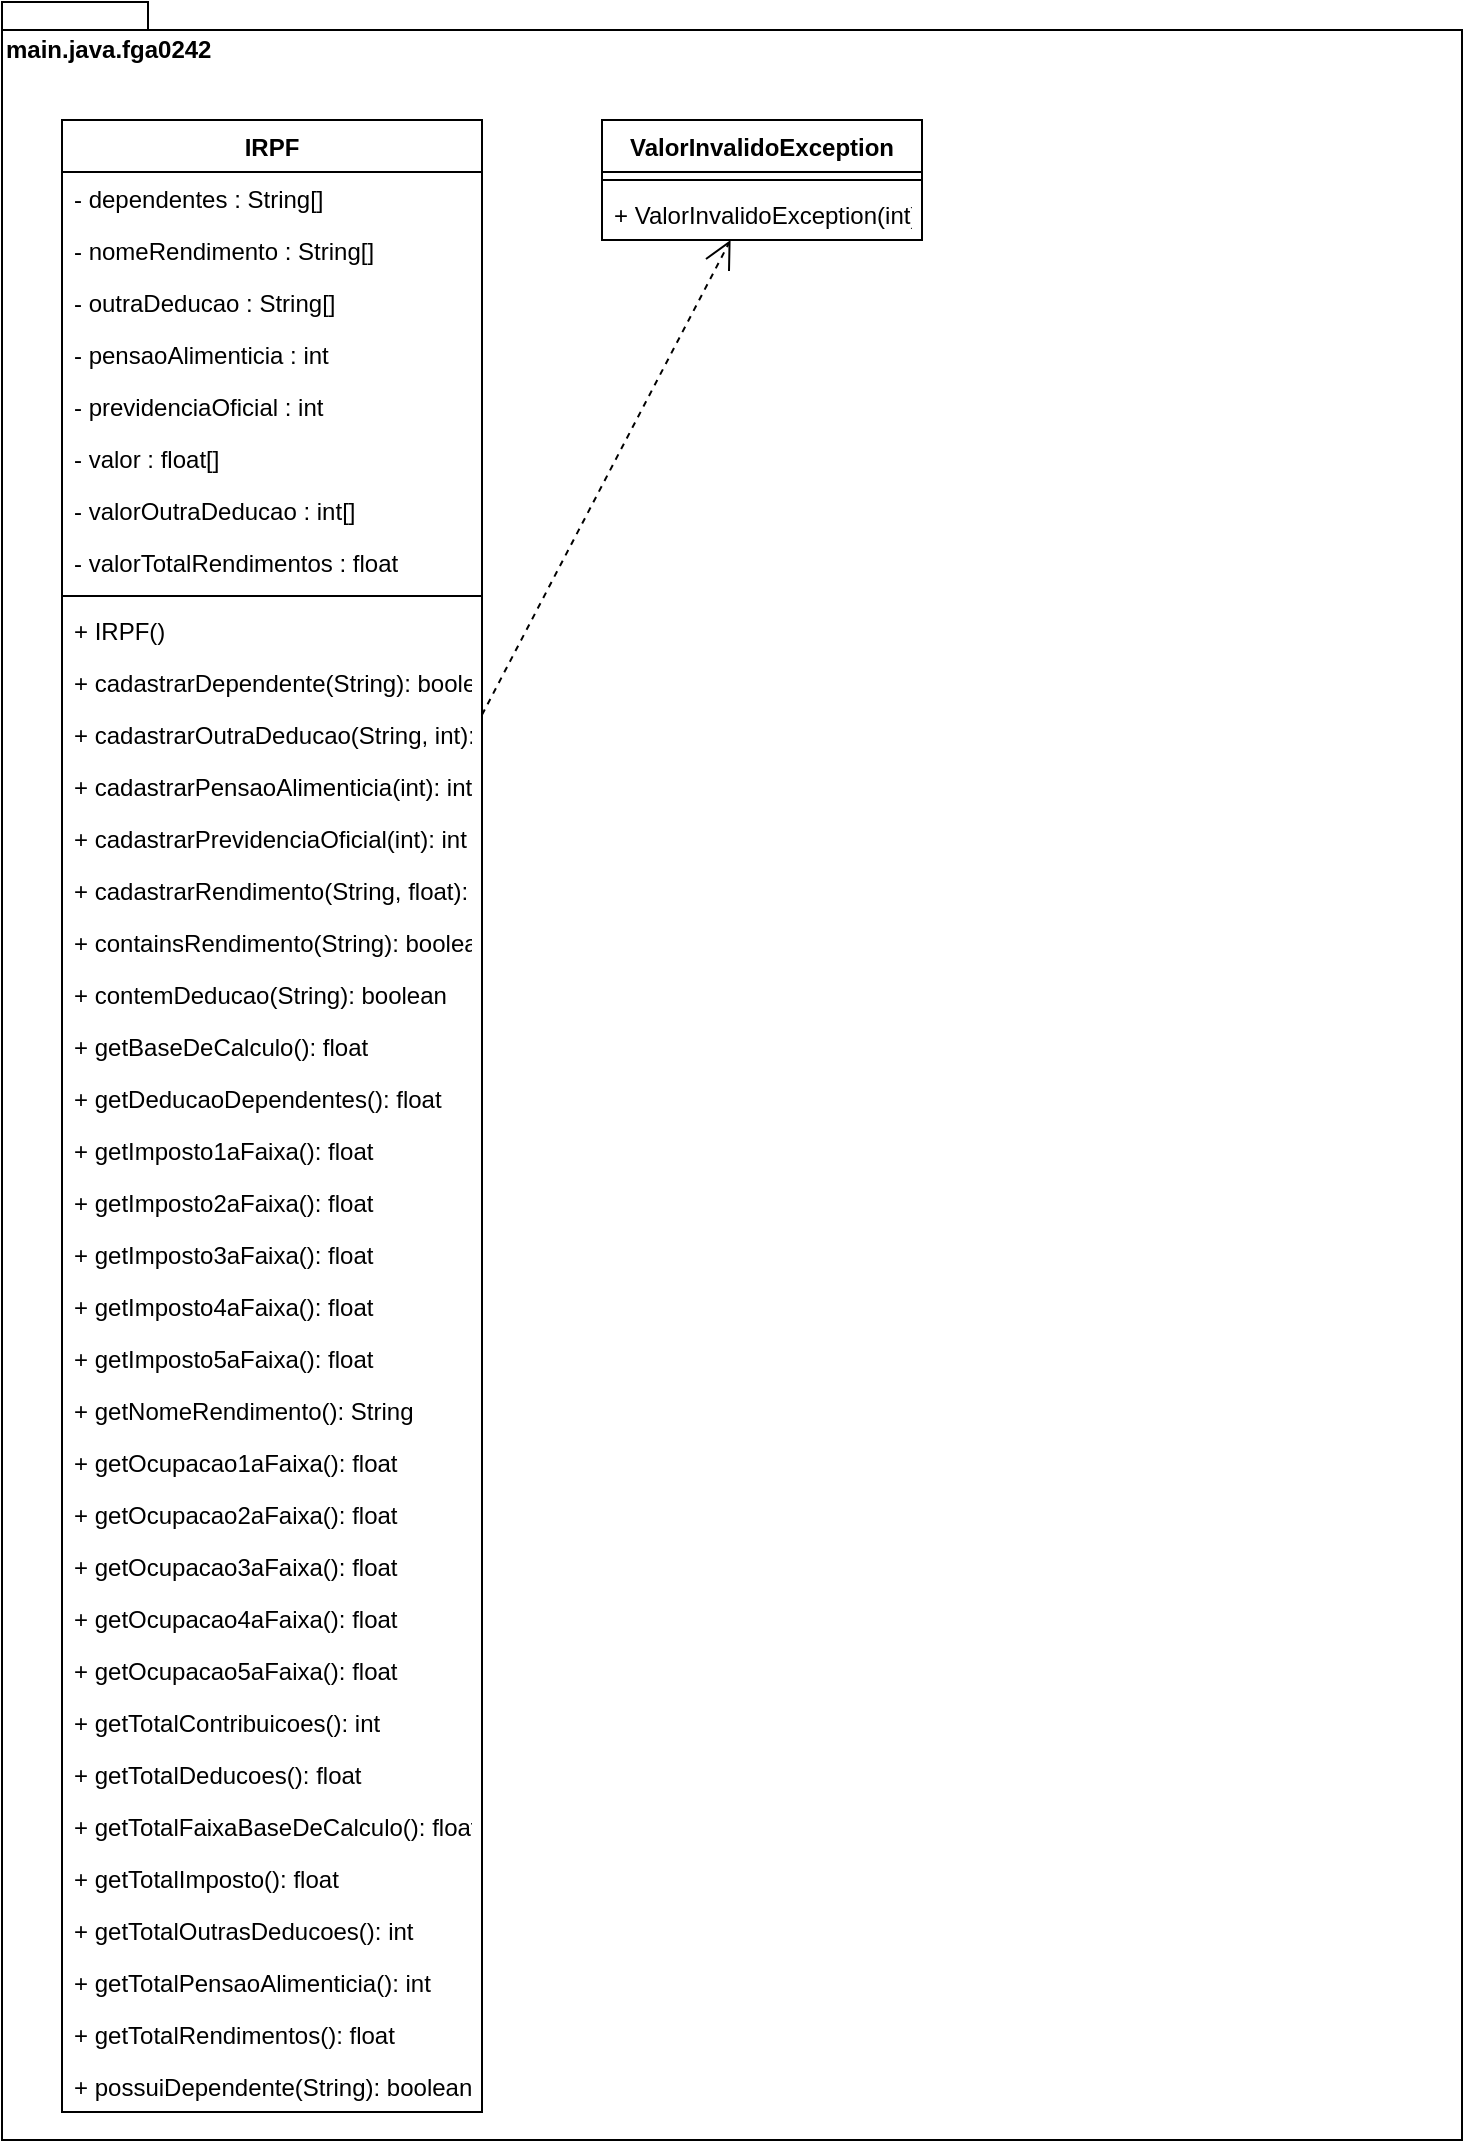 <mxfile version="20.2.3" type="device"><diagram id="H_Sx_ZxfstEQ2gM5ar2E" name="Page-1"><mxGraphModel dx="1348" dy="805" grid="1" gridSize="10" guides="1" tooltips="1" connect="1" arrows="1" fold="1" page="1" pageScale="1" pageWidth="850" pageHeight="1100" math="0" shadow="0"><root><mxCell id="0"/><mxCell id="1" parent="0"/><mxCell id="uQItnQa-9OHhAV1Y2LZL-1" value="main.java.fga0242" style="shape=folder;fontStyle=1;spacingTop=10;tabWidth=40;tabHeight=14;tabPosition=left;html=1;align=left;horizontal=1;verticalAlign=top;" vertex="1" parent="1"><mxGeometry x="40" y="41" width="730" height="1069" as="geometry"/></mxCell><mxCell id="uQItnQa-9OHhAV1Y2LZL-2" value="IRPF" style="swimlane;fontStyle=1;align=center;verticalAlign=top;childLayout=stackLayout;horizontal=1;startSize=26;horizontalStack=0;resizeParent=1;resizeParentMax=0;resizeLast=0;collapsible=1;marginBottom=0;" vertex="1" parent="1"><mxGeometry x="70" y="100" width="210" height="996" as="geometry"/></mxCell><mxCell id="uQItnQa-9OHhAV1Y2LZL-3" value="- dependentes : String[]&#10;" style="text;strokeColor=none;fillColor=none;align=left;verticalAlign=top;spacingLeft=4;spacingRight=4;overflow=hidden;rotatable=0;points=[[0,0.5],[1,0.5]];portConstraint=eastwest;" vertex="1" parent="uQItnQa-9OHhAV1Y2LZL-2"><mxGeometry y="26" width="210" height="26" as="geometry"/></mxCell><mxCell id="uQItnQa-9OHhAV1Y2LZL-7" value="- nomeRendimento : String[]" style="text;strokeColor=none;fillColor=none;align=left;verticalAlign=top;spacingLeft=4;spacingRight=4;overflow=hidden;rotatable=0;points=[[0,0.5],[1,0.5]];portConstraint=eastwest;" vertex="1" parent="uQItnQa-9OHhAV1Y2LZL-2"><mxGeometry y="52" width="210" height="26" as="geometry"/></mxCell><mxCell id="uQItnQa-9OHhAV1Y2LZL-13" value="- outraDeducao : String[]" style="text;strokeColor=none;fillColor=none;align=left;verticalAlign=top;spacingLeft=4;spacingRight=4;overflow=hidden;rotatable=0;points=[[0,0.5],[1,0.5]];portConstraint=eastwest;" vertex="1" parent="uQItnQa-9OHhAV1Y2LZL-2"><mxGeometry y="78" width="210" height="26" as="geometry"/></mxCell><mxCell id="uQItnQa-9OHhAV1Y2LZL-12" value="- pensaoAlimenticia : int" style="text;strokeColor=none;fillColor=none;align=left;verticalAlign=top;spacingLeft=4;spacingRight=4;overflow=hidden;rotatable=0;points=[[0,0.5],[1,0.5]];portConstraint=eastwest;" vertex="1" parent="uQItnQa-9OHhAV1Y2LZL-2"><mxGeometry y="104" width="210" height="26" as="geometry"/></mxCell><mxCell id="uQItnQa-9OHhAV1Y2LZL-11" value="- previdenciaOficial : int" style="text;strokeColor=none;fillColor=none;align=left;verticalAlign=top;spacingLeft=4;spacingRight=4;overflow=hidden;rotatable=0;points=[[0,0.5],[1,0.5]];portConstraint=eastwest;" vertex="1" parent="uQItnQa-9OHhAV1Y2LZL-2"><mxGeometry y="130" width="210" height="26" as="geometry"/></mxCell><mxCell id="uQItnQa-9OHhAV1Y2LZL-10" value="- valor : float[]" style="text;strokeColor=none;fillColor=none;align=left;verticalAlign=top;spacingLeft=4;spacingRight=4;overflow=hidden;rotatable=0;points=[[0,0.5],[1,0.5]];portConstraint=eastwest;" vertex="1" parent="uQItnQa-9OHhAV1Y2LZL-2"><mxGeometry y="156" width="210" height="26" as="geometry"/></mxCell><mxCell id="uQItnQa-9OHhAV1Y2LZL-9" value="- valorOutraDeducao : int[]" style="text;strokeColor=none;fillColor=none;align=left;verticalAlign=top;spacingLeft=4;spacingRight=4;overflow=hidden;rotatable=0;points=[[0,0.5],[1,0.5]];portConstraint=eastwest;" vertex="1" parent="uQItnQa-9OHhAV1Y2LZL-2"><mxGeometry y="182" width="210" height="26" as="geometry"/></mxCell><mxCell id="uQItnQa-9OHhAV1Y2LZL-8" value="- valorTotalRendimentos : float" style="text;strokeColor=none;fillColor=none;align=left;verticalAlign=top;spacingLeft=4;spacingRight=4;overflow=hidden;rotatable=0;points=[[0,0.5],[1,0.5]];portConstraint=eastwest;" vertex="1" parent="uQItnQa-9OHhAV1Y2LZL-2"><mxGeometry y="208" width="210" height="26" as="geometry"/></mxCell><mxCell id="uQItnQa-9OHhAV1Y2LZL-4" value="" style="line;strokeWidth=1;fillColor=none;align=left;verticalAlign=middle;spacingTop=-1;spacingLeft=3;spacingRight=3;rotatable=0;labelPosition=right;points=[];portConstraint=eastwest;" vertex="1" parent="uQItnQa-9OHhAV1Y2LZL-2"><mxGeometry y="234" width="210" height="8" as="geometry"/></mxCell><mxCell id="uQItnQa-9OHhAV1Y2LZL-5" value="+ IRPF()" style="text;strokeColor=none;fillColor=none;align=left;verticalAlign=top;spacingLeft=4;spacingRight=4;overflow=hidden;rotatable=0;points=[[0,0.5],[1,0.5]];portConstraint=eastwest;" vertex="1" parent="uQItnQa-9OHhAV1Y2LZL-2"><mxGeometry y="242" width="210" height="26" as="geometry"/></mxCell><mxCell id="uQItnQa-9OHhAV1Y2LZL-15" value="+ cadastrarDependente(String): boolean " style="text;strokeColor=none;fillColor=none;align=left;verticalAlign=top;spacingLeft=4;spacingRight=4;overflow=hidden;rotatable=0;points=[[0,0.5],[1,0.5]];portConstraint=eastwest;" vertex="1" parent="uQItnQa-9OHhAV1Y2LZL-2"><mxGeometry y="268" width="210" height="26" as="geometry"/></mxCell><mxCell id="uQItnQa-9OHhAV1Y2LZL-16" value="+ cadastrarOutraDeducao(String, int): void" style="text;strokeColor=none;fillColor=none;align=left;verticalAlign=top;spacingLeft=4;spacingRight=4;overflow=hidden;rotatable=0;points=[[0,0.5],[1,0.5]];portConstraint=eastwest;" vertex="1" parent="uQItnQa-9OHhAV1Y2LZL-2"><mxGeometry y="294" width="210" height="26" as="geometry"/></mxCell><mxCell id="uQItnQa-9OHhAV1Y2LZL-17" value="+ cadastrarPensaoAlimenticia(int): int" style="text;strokeColor=none;fillColor=none;align=left;verticalAlign=top;spacingLeft=4;spacingRight=4;overflow=hidden;rotatable=0;points=[[0,0.5],[1,0.5]];portConstraint=eastwest;" vertex="1" parent="uQItnQa-9OHhAV1Y2LZL-2"><mxGeometry y="320" width="210" height="26" as="geometry"/></mxCell><mxCell id="uQItnQa-9OHhAV1Y2LZL-18" value="+ cadastrarPrevidenciaOficial(int): int" style="text;strokeColor=none;fillColor=none;align=left;verticalAlign=top;spacingLeft=4;spacingRight=4;overflow=hidden;rotatable=0;points=[[0,0.5],[1,0.5]];portConstraint=eastwest;" vertex="1" parent="uQItnQa-9OHhAV1Y2LZL-2"><mxGeometry y="346" width="210" height="26" as="geometry"/></mxCell><mxCell id="uQItnQa-9OHhAV1Y2LZL-19" value="+ cadastrarRendimento(String, float): float" style="text;strokeColor=none;fillColor=none;align=left;verticalAlign=top;spacingLeft=4;spacingRight=4;overflow=hidden;rotatable=0;points=[[0,0.5],[1,0.5]];portConstraint=eastwest;" vertex="1" parent="uQItnQa-9OHhAV1Y2LZL-2"><mxGeometry y="372" width="210" height="26" as="geometry"/></mxCell><mxCell id="uQItnQa-9OHhAV1Y2LZL-20" value="+ containsRendimento(String): boolean" style="text;strokeColor=none;fillColor=none;align=left;verticalAlign=top;spacingLeft=4;spacingRight=4;overflow=hidden;rotatable=0;points=[[0,0.5],[1,0.5]];portConstraint=eastwest;" vertex="1" parent="uQItnQa-9OHhAV1Y2LZL-2"><mxGeometry y="398" width="210" height="26" as="geometry"/></mxCell><mxCell id="uQItnQa-9OHhAV1Y2LZL-21" value="+ contemDeducao(String): boolean" style="text;strokeColor=none;fillColor=none;align=left;verticalAlign=top;spacingLeft=4;spacingRight=4;overflow=hidden;rotatable=0;points=[[0,0.5],[1,0.5]];portConstraint=eastwest;" vertex="1" parent="uQItnQa-9OHhAV1Y2LZL-2"><mxGeometry y="424" width="210" height="26" as="geometry"/></mxCell><mxCell id="uQItnQa-9OHhAV1Y2LZL-22" value="+ getBaseDeCalculo(): float" style="text;strokeColor=none;fillColor=none;align=left;verticalAlign=top;spacingLeft=4;spacingRight=4;overflow=hidden;rotatable=0;points=[[0,0.5],[1,0.5]];portConstraint=eastwest;" vertex="1" parent="uQItnQa-9OHhAV1Y2LZL-2"><mxGeometry y="450" width="210" height="26" as="geometry"/></mxCell><mxCell id="uQItnQa-9OHhAV1Y2LZL-23" value="+ getDeducaoDependentes(): float" style="text;strokeColor=none;fillColor=none;align=left;verticalAlign=top;spacingLeft=4;spacingRight=4;overflow=hidden;rotatable=0;points=[[0,0.5],[1,0.5]];portConstraint=eastwest;" vertex="1" parent="uQItnQa-9OHhAV1Y2LZL-2"><mxGeometry y="476" width="210" height="26" as="geometry"/></mxCell><mxCell id="uQItnQa-9OHhAV1Y2LZL-24" value="+ getImposto1aFaixa(): float" style="text;strokeColor=none;fillColor=none;align=left;verticalAlign=top;spacingLeft=4;spacingRight=4;overflow=hidden;rotatable=0;points=[[0,0.5],[1,0.5]];portConstraint=eastwest;" vertex="1" parent="uQItnQa-9OHhAV1Y2LZL-2"><mxGeometry y="502" width="210" height="26" as="geometry"/></mxCell><mxCell id="uQItnQa-9OHhAV1Y2LZL-25" value="+ getImposto2aFaixa(): float" style="text;strokeColor=none;fillColor=none;align=left;verticalAlign=top;spacingLeft=4;spacingRight=4;overflow=hidden;rotatable=0;points=[[0,0.5],[1,0.5]];portConstraint=eastwest;" vertex="1" parent="uQItnQa-9OHhAV1Y2LZL-2"><mxGeometry y="528" width="210" height="26" as="geometry"/></mxCell><mxCell id="uQItnQa-9OHhAV1Y2LZL-26" value="+ getImposto3aFaixa(): float" style="text;strokeColor=none;fillColor=none;align=left;verticalAlign=top;spacingLeft=4;spacingRight=4;overflow=hidden;rotatable=0;points=[[0,0.5],[1,0.5]];portConstraint=eastwest;" vertex="1" parent="uQItnQa-9OHhAV1Y2LZL-2"><mxGeometry y="554" width="210" height="26" as="geometry"/></mxCell><mxCell id="uQItnQa-9OHhAV1Y2LZL-27" value="+ getImposto4aFaixa(): float" style="text;strokeColor=none;fillColor=none;align=left;verticalAlign=top;spacingLeft=4;spacingRight=4;overflow=hidden;rotatable=0;points=[[0,0.5],[1,0.5]];portConstraint=eastwest;" vertex="1" parent="uQItnQa-9OHhAV1Y2LZL-2"><mxGeometry y="580" width="210" height="26" as="geometry"/></mxCell><mxCell id="uQItnQa-9OHhAV1Y2LZL-28" value="+ getImposto5aFaixa(): float" style="text;strokeColor=none;fillColor=none;align=left;verticalAlign=top;spacingLeft=4;spacingRight=4;overflow=hidden;rotatable=0;points=[[0,0.5],[1,0.5]];portConstraint=eastwest;" vertex="1" parent="uQItnQa-9OHhAV1Y2LZL-2"><mxGeometry y="606" width="210" height="26" as="geometry"/></mxCell><mxCell id="uQItnQa-9OHhAV1Y2LZL-29" value="+ getNomeRendimento(): String" style="text;strokeColor=none;fillColor=none;align=left;verticalAlign=top;spacingLeft=4;spacingRight=4;overflow=hidden;rotatable=0;points=[[0,0.5],[1,0.5]];portConstraint=eastwest;" vertex="1" parent="uQItnQa-9OHhAV1Y2LZL-2"><mxGeometry y="632" width="210" height="26" as="geometry"/></mxCell><mxCell id="uQItnQa-9OHhAV1Y2LZL-30" value="+ getOcupacao1aFaixa(): float" style="text;strokeColor=none;fillColor=none;align=left;verticalAlign=top;spacingLeft=4;spacingRight=4;overflow=hidden;rotatable=0;points=[[0,0.5],[1,0.5]];portConstraint=eastwest;" vertex="1" parent="uQItnQa-9OHhAV1Y2LZL-2"><mxGeometry y="658" width="210" height="26" as="geometry"/></mxCell><mxCell id="uQItnQa-9OHhAV1Y2LZL-58" value="+ getOcupacao2aFaixa(): float" style="text;strokeColor=none;fillColor=none;align=left;verticalAlign=top;spacingLeft=4;spacingRight=4;overflow=hidden;rotatable=0;points=[[0,0.5],[1,0.5]];portConstraint=eastwest;" vertex="1" parent="uQItnQa-9OHhAV1Y2LZL-2"><mxGeometry y="684" width="210" height="26" as="geometry"/></mxCell><mxCell id="uQItnQa-9OHhAV1Y2LZL-59" value="+ getOcupacao3aFaixa(): float" style="text;strokeColor=none;fillColor=none;align=left;verticalAlign=top;spacingLeft=4;spacingRight=4;overflow=hidden;rotatable=0;points=[[0,0.5],[1,0.5]];portConstraint=eastwest;" vertex="1" parent="uQItnQa-9OHhAV1Y2LZL-2"><mxGeometry y="710" width="210" height="26" as="geometry"/></mxCell><mxCell id="uQItnQa-9OHhAV1Y2LZL-60" value="+ getOcupacao4aFaixa(): float" style="text;strokeColor=none;fillColor=none;align=left;verticalAlign=top;spacingLeft=4;spacingRight=4;overflow=hidden;rotatable=0;points=[[0,0.5],[1,0.5]];portConstraint=eastwest;" vertex="1" parent="uQItnQa-9OHhAV1Y2LZL-2"><mxGeometry y="736" width="210" height="26" as="geometry"/></mxCell><mxCell id="uQItnQa-9OHhAV1Y2LZL-61" value="+ getOcupacao5aFaixa(): float" style="text;strokeColor=none;fillColor=none;align=left;verticalAlign=top;spacingLeft=4;spacingRight=4;overflow=hidden;rotatable=0;points=[[0,0.5],[1,0.5]];portConstraint=eastwest;" vertex="1" parent="uQItnQa-9OHhAV1Y2LZL-2"><mxGeometry y="762" width="210" height="26" as="geometry"/></mxCell><mxCell id="uQItnQa-9OHhAV1Y2LZL-62" value="+ getTotalContribuicoes(): int" style="text;strokeColor=none;fillColor=none;align=left;verticalAlign=top;spacingLeft=4;spacingRight=4;overflow=hidden;rotatable=0;points=[[0,0.5],[1,0.5]];portConstraint=eastwest;" vertex="1" parent="uQItnQa-9OHhAV1Y2LZL-2"><mxGeometry y="788" width="210" height="26" as="geometry"/></mxCell><mxCell id="uQItnQa-9OHhAV1Y2LZL-63" value="+ getTotalDeducoes(): float" style="text;strokeColor=none;fillColor=none;align=left;verticalAlign=top;spacingLeft=4;spacingRight=4;overflow=hidden;rotatable=0;points=[[0,0.5],[1,0.5]];portConstraint=eastwest;" vertex="1" parent="uQItnQa-9OHhAV1Y2LZL-2"><mxGeometry y="814" width="210" height="26" as="geometry"/></mxCell><mxCell id="uQItnQa-9OHhAV1Y2LZL-64" value="+ getTotalFaixaBaseDeCalculo(): float" style="text;strokeColor=none;fillColor=none;align=left;verticalAlign=top;spacingLeft=4;spacingRight=4;overflow=hidden;rotatable=0;points=[[0,0.5],[1,0.5]];portConstraint=eastwest;" vertex="1" parent="uQItnQa-9OHhAV1Y2LZL-2"><mxGeometry y="840" width="210" height="26" as="geometry"/></mxCell><mxCell id="uQItnQa-9OHhAV1Y2LZL-65" value="+ getTotalImposto(): float" style="text;strokeColor=none;fillColor=none;align=left;verticalAlign=top;spacingLeft=4;spacingRight=4;overflow=hidden;rotatable=0;points=[[0,0.5],[1,0.5]];portConstraint=eastwest;" vertex="1" parent="uQItnQa-9OHhAV1Y2LZL-2"><mxGeometry y="866" width="210" height="26" as="geometry"/></mxCell><mxCell id="uQItnQa-9OHhAV1Y2LZL-66" value="+ getTotalOutrasDeducoes(): int" style="text;strokeColor=none;fillColor=none;align=left;verticalAlign=top;spacingLeft=4;spacingRight=4;overflow=hidden;rotatable=0;points=[[0,0.5],[1,0.5]];portConstraint=eastwest;" vertex="1" parent="uQItnQa-9OHhAV1Y2LZL-2"><mxGeometry y="892" width="210" height="26" as="geometry"/></mxCell><mxCell id="uQItnQa-9OHhAV1Y2LZL-67" value="+ getTotalPensaoAlimenticia(): int" style="text;strokeColor=none;fillColor=none;align=left;verticalAlign=top;spacingLeft=4;spacingRight=4;overflow=hidden;rotatable=0;points=[[0,0.5],[1,0.5]];portConstraint=eastwest;" vertex="1" parent="uQItnQa-9OHhAV1Y2LZL-2"><mxGeometry y="918" width="210" height="26" as="geometry"/></mxCell><mxCell id="uQItnQa-9OHhAV1Y2LZL-68" value="+ getTotalRendimentos(): float" style="text;strokeColor=none;fillColor=none;align=left;verticalAlign=top;spacingLeft=4;spacingRight=4;overflow=hidden;rotatable=0;points=[[0,0.5],[1,0.5]];portConstraint=eastwest;" vertex="1" parent="uQItnQa-9OHhAV1Y2LZL-2"><mxGeometry y="944" width="210" height="26" as="geometry"/></mxCell><mxCell id="uQItnQa-9OHhAV1Y2LZL-69" value="+ possuiDependente(String): boolean" style="text;strokeColor=none;fillColor=none;align=left;verticalAlign=top;spacingLeft=4;spacingRight=4;overflow=hidden;rotatable=0;points=[[0,0.5],[1,0.5]];portConstraint=eastwest;" vertex="1" parent="uQItnQa-9OHhAV1Y2LZL-2"><mxGeometry y="970" width="210" height="26" as="geometry"/></mxCell><mxCell id="uQItnQa-9OHhAV1Y2LZL-70" value="ValorInvalidoException" style="swimlane;fontStyle=1;align=center;verticalAlign=top;childLayout=stackLayout;horizontal=1;startSize=26;horizontalStack=0;resizeParent=1;resizeParentMax=0;resizeLast=0;collapsible=1;marginBottom=0;" vertex="1" parent="1"><mxGeometry x="340" y="100" width="160" height="60" as="geometry"/></mxCell><mxCell id="uQItnQa-9OHhAV1Y2LZL-72" value="" style="line;strokeWidth=1;fillColor=none;align=left;verticalAlign=middle;spacingTop=-1;spacingLeft=3;spacingRight=3;rotatable=0;labelPosition=right;points=[];portConstraint=eastwest;" vertex="1" parent="uQItnQa-9OHhAV1Y2LZL-70"><mxGeometry y="26" width="160" height="8" as="geometry"/></mxCell><mxCell id="uQItnQa-9OHhAV1Y2LZL-73" value="+ ValorInvalidoException(int)" style="text;strokeColor=none;fillColor=none;align=left;verticalAlign=top;spacingLeft=4;spacingRight=4;overflow=hidden;rotatable=0;points=[[0,0.5],[1,0.5]];portConstraint=eastwest;" vertex="1" parent="uQItnQa-9OHhAV1Y2LZL-70"><mxGeometry y="34" width="160" height="26" as="geometry"/></mxCell><mxCell id="uQItnQa-9OHhAV1Y2LZL-74" value="" style="endArrow=open;endSize=12;dashed=1;html=1;rounded=0;" edge="1" parent="1" source="uQItnQa-9OHhAV1Y2LZL-2" target="uQItnQa-9OHhAV1Y2LZL-70"><mxGeometry x="-0.348" y="-61" width="160" relative="1" as="geometry"><mxPoint x="440" y="480" as="sourcePoint"/><mxPoint x="600" y="480" as="targetPoint"/><mxPoint as="offset"/></mxGeometry></mxCell></root></mxGraphModel></diagram></mxfile>